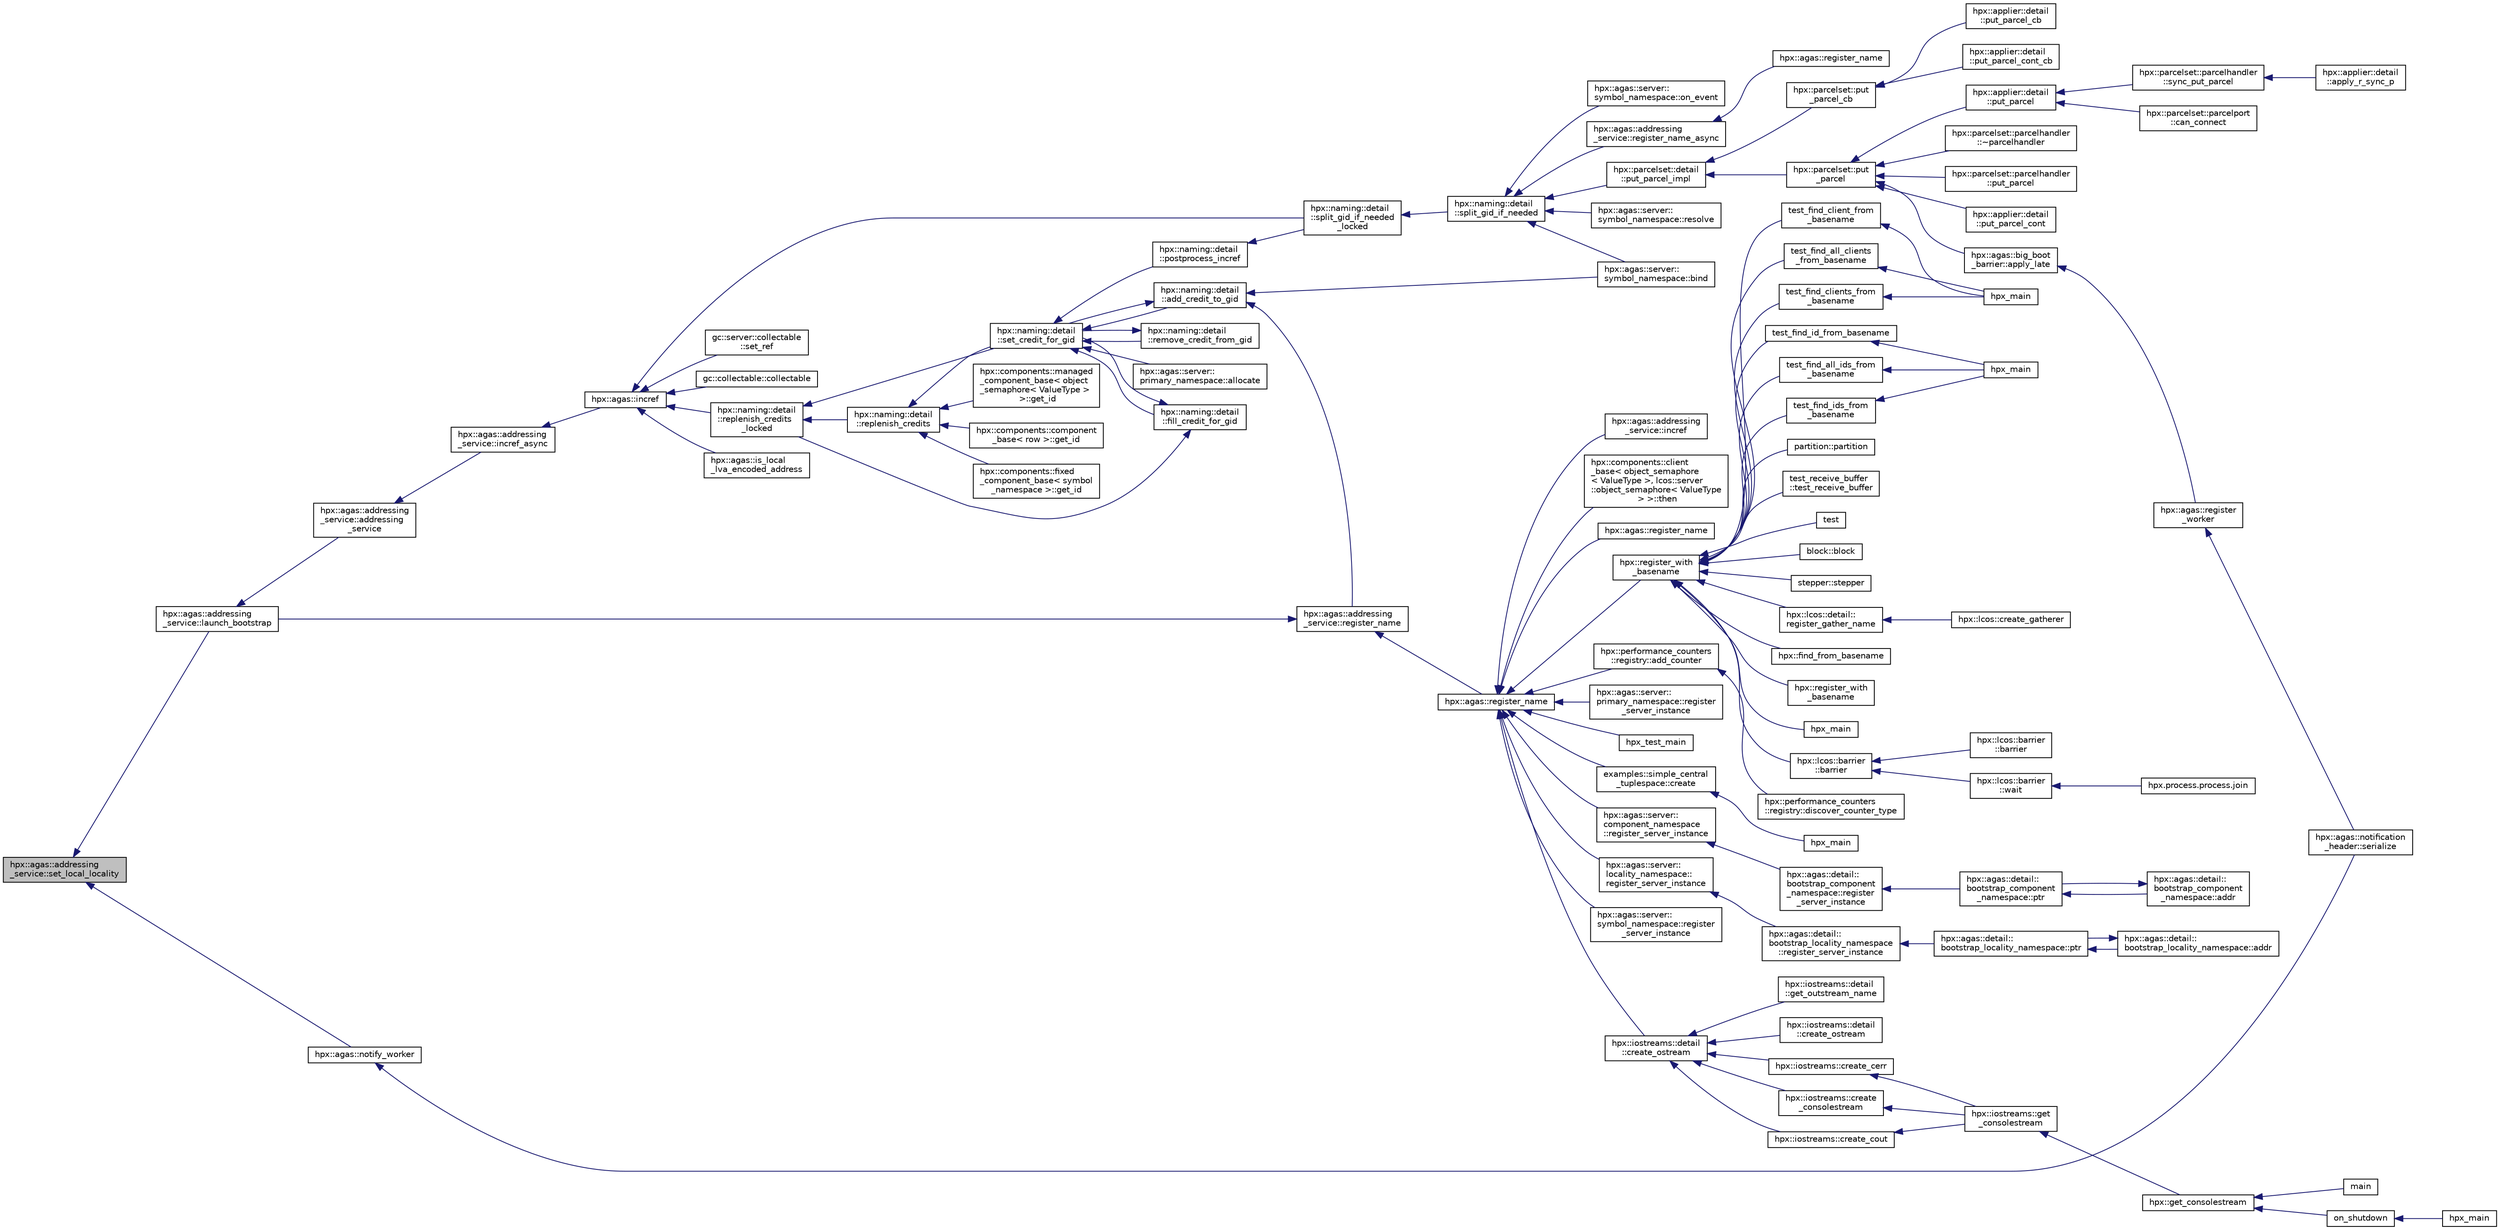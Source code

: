 digraph "hpx::agas::addressing_service::set_local_locality"
{
  edge [fontname="Helvetica",fontsize="10",labelfontname="Helvetica",labelfontsize="10"];
  node [fontname="Helvetica",fontsize="10",shape=record];
  rankdir="LR";
  Node7116 [label="hpx::agas::addressing\l_service::set_local_locality",height=0.2,width=0.4,color="black", fillcolor="grey75", style="filled", fontcolor="black"];
  Node7116 -> Node7117 [dir="back",color="midnightblue",fontsize="10",style="solid",fontname="Helvetica"];
  Node7117 [label="hpx::agas::addressing\l_service::launch_bootstrap",height=0.2,width=0.4,color="black", fillcolor="white", style="filled",URL="$db/d58/structhpx_1_1agas_1_1addressing__service.html#a664380be3597d3ca31677b2ae5800e76"];
  Node7117 -> Node7118 [dir="back",color="midnightblue",fontsize="10",style="solid",fontname="Helvetica"];
  Node7118 [label="hpx::agas::addressing\l_service::addressing\l_service",height=0.2,width=0.4,color="black", fillcolor="white", style="filled",URL="$db/d58/structhpx_1_1agas_1_1addressing__service.html#a4cd885b12c530009f44f7372c197d54f"];
  Node7118 -> Node7119 [dir="back",color="midnightblue",fontsize="10",style="solid",fontname="Helvetica"];
  Node7119 [label="hpx::agas::addressing\l_service::incref_async",height=0.2,width=0.4,color="black", fillcolor="white", style="filled",URL="$db/d58/structhpx_1_1agas_1_1addressing__service.html#adae9df2634cf648f129f203c3678c1c1",tooltip="Increment the global reference count for the given id. "];
  Node7119 -> Node7120 [dir="back",color="midnightblue",fontsize="10",style="solid",fontname="Helvetica"];
  Node7120 [label="hpx::agas::incref",height=0.2,width=0.4,color="black", fillcolor="white", style="filled",URL="$dc/d54/namespacehpx_1_1agas.html#aad81d2ea721c1a5692e243ef07bf164f"];
  Node7120 -> Node7121 [dir="back",color="midnightblue",fontsize="10",style="solid",fontname="Helvetica"];
  Node7121 [label="hpx::agas::is_local\l_lva_encoded_address",height=0.2,width=0.4,color="black", fillcolor="white", style="filled",URL="$dc/d54/namespacehpx_1_1agas.html#abb5e5584ed3b536ace8e3f58415e24c2"];
  Node7120 -> Node7122 [dir="back",color="midnightblue",fontsize="10",style="solid",fontname="Helvetica"];
  Node7122 [label="gc::server::collectable\l::set_ref",height=0.2,width=0.4,color="black", fillcolor="white", style="filled",URL="$da/d76/structgc_1_1server_1_1collectable.html#a8e123e39f5a85da593dc15b5f872748d"];
  Node7120 -> Node7123 [dir="back",color="midnightblue",fontsize="10",style="solid",fontname="Helvetica"];
  Node7123 [label="gc::collectable::collectable",height=0.2,width=0.4,color="black", fillcolor="white", style="filled",URL="$da/d23/structgc_1_1collectable.html#a9ac791be34891330ff8192ac2ef68c7c"];
  Node7120 -> Node7124 [dir="back",color="midnightblue",fontsize="10",style="solid",fontname="Helvetica"];
  Node7124 [label="hpx::naming::detail\l::split_gid_if_needed\l_locked",height=0.2,width=0.4,color="black", fillcolor="white", style="filled",URL="$d5/d18/namespacehpx_1_1naming_1_1detail.html#a8a41d874bb719f702a76d483293d9d56"];
  Node7124 -> Node7125 [dir="back",color="midnightblue",fontsize="10",style="solid",fontname="Helvetica"];
  Node7125 [label="hpx::naming::detail\l::split_gid_if_needed",height=0.2,width=0.4,color="black", fillcolor="white", style="filled",URL="$d5/d18/namespacehpx_1_1naming_1_1detail.html#a106949fcb9087fb6bdca67d048d6568f"];
  Node7125 -> Node7126 [dir="back",color="midnightblue",fontsize="10",style="solid",fontname="Helvetica"];
  Node7126 [label="hpx::agas::addressing\l_service::register_name_async",height=0.2,width=0.4,color="black", fillcolor="white", style="filled",URL="$db/d58/structhpx_1_1agas_1_1addressing__service.html#adfd0ce835927a3c0396b6fc9e9fbb3cf"];
  Node7126 -> Node7127 [dir="back",color="midnightblue",fontsize="10",style="solid",fontname="Helvetica"];
  Node7127 [label="hpx::agas::register_name",height=0.2,width=0.4,color="black", fillcolor="white", style="filled",URL="$dc/d54/namespacehpx_1_1agas.html#adc43905ef74ad9948375f3948b64fc2f"];
  Node7125 -> Node7128 [dir="back",color="midnightblue",fontsize="10",style="solid",fontname="Helvetica"];
  Node7128 [label="hpx::parcelset::detail\l::put_parcel_impl",height=0.2,width=0.4,color="black", fillcolor="white", style="filled",URL="$dc/d4e/namespacehpx_1_1parcelset_1_1detail.html#a0dfe29365976960c7f5db6388e8ce603"];
  Node7128 -> Node7129 [dir="back",color="midnightblue",fontsize="10",style="solid",fontname="Helvetica"];
  Node7129 [label="hpx::parcelset::put\l_parcel",height=0.2,width=0.4,color="black", fillcolor="white", style="filled",URL="$d4/d41/namespacehpx_1_1parcelset.html#a53a9f5c6cf260dc8d06d194c96182b65"];
  Node7129 -> Node7130 [dir="back",color="midnightblue",fontsize="10",style="solid",fontname="Helvetica"];
  Node7130 [label="hpx::applier::detail\l::put_parcel",height=0.2,width=0.4,color="black", fillcolor="white", style="filled",URL="$d1/d2a/namespacehpx_1_1applier_1_1detail.html#a4d568b8071bb894a09fabfba232c2663"];
  Node7130 -> Node7131 [dir="back",color="midnightblue",fontsize="10",style="solid",fontname="Helvetica"];
  Node7131 [label="hpx::parcelset::parcelhandler\l::sync_put_parcel",height=0.2,width=0.4,color="black", fillcolor="white", style="filled",URL="$d4/d2f/classhpx_1_1parcelset_1_1parcelhandler.html#ad478f8b244ec822fcbcb84aa67b17497"];
  Node7131 -> Node7132 [dir="back",color="midnightblue",fontsize="10",style="solid",fontname="Helvetica"];
  Node7132 [label="hpx::applier::detail\l::apply_r_sync_p",height=0.2,width=0.4,color="black", fillcolor="white", style="filled",URL="$d1/d2a/namespacehpx_1_1applier_1_1detail.html#ab69485311adeb590afa621a4b4be595d"];
  Node7130 -> Node7133 [dir="back",color="midnightblue",fontsize="10",style="solid",fontname="Helvetica"];
  Node7133 [label="hpx::parcelset::parcelport\l::can_connect",height=0.2,width=0.4,color="black", fillcolor="white", style="filled",URL="$d9/d67/classhpx_1_1parcelset_1_1parcelport.html#a68bd6750625124e4de6309e74283a767"];
  Node7129 -> Node7134 [dir="back",color="midnightblue",fontsize="10",style="solid",fontname="Helvetica"];
  Node7134 [label="hpx::applier::detail\l::put_parcel_cont",height=0.2,width=0.4,color="black", fillcolor="white", style="filled",URL="$d1/d2a/namespacehpx_1_1applier_1_1detail.html#aa5119ce6a8f642d2bacf23dc42ade0f9"];
  Node7129 -> Node7135 [dir="back",color="midnightblue",fontsize="10",style="solid",fontname="Helvetica"];
  Node7135 [label="hpx::agas::big_boot\l_barrier::apply_late",height=0.2,width=0.4,color="black", fillcolor="white", style="filled",URL="$d8/db6/structhpx_1_1agas_1_1big__boot__barrier.html#a9148a04a25bea5a37d77b3ff20e1ebfb"];
  Node7135 -> Node7136 [dir="back",color="midnightblue",fontsize="10",style="solid",fontname="Helvetica"];
  Node7136 [label="hpx::agas::register\l_worker",height=0.2,width=0.4,color="black", fillcolor="white", style="filled",URL="$dc/d54/namespacehpx_1_1agas.html#a3c98dc053a97fca0f3f3b5719d9f8336"];
  Node7136 -> Node7137 [dir="back",color="midnightblue",fontsize="10",style="solid",fontname="Helvetica"];
  Node7137 [label="hpx::agas::notification\l_header::serialize",height=0.2,width=0.4,color="black", fillcolor="white", style="filled",URL="$de/dae/structhpx_1_1agas_1_1notification__header.html#aa028cf0e80baf9259523c340c4568634"];
  Node7129 -> Node7138 [dir="back",color="midnightblue",fontsize="10",style="solid",fontname="Helvetica"];
  Node7138 [label="hpx::parcelset::parcelhandler\l::~parcelhandler",height=0.2,width=0.4,color="black", fillcolor="white", style="filled",URL="$d4/d2f/classhpx_1_1parcelset_1_1parcelhandler.html#a938c1c4259b1be845dc0197465969a17"];
  Node7129 -> Node7139 [dir="back",color="midnightblue",fontsize="10",style="solid",fontname="Helvetica"];
  Node7139 [label="hpx::parcelset::parcelhandler\l::put_parcel",height=0.2,width=0.4,color="black", fillcolor="white", style="filled",URL="$d4/d2f/classhpx_1_1parcelset_1_1parcelhandler.html#aad45344f98c3f15456325c7270ae5ade"];
  Node7128 -> Node7140 [dir="back",color="midnightblue",fontsize="10",style="solid",fontname="Helvetica"];
  Node7140 [label="hpx::parcelset::put\l_parcel_cb",height=0.2,width=0.4,color="black", fillcolor="white", style="filled",URL="$d4/d41/namespacehpx_1_1parcelset.html#a44a60f48094a44cbb7f52b7807dc56ff"];
  Node7140 -> Node7141 [dir="back",color="midnightblue",fontsize="10",style="solid",fontname="Helvetica"];
  Node7141 [label="hpx::applier::detail\l::put_parcel_cb",height=0.2,width=0.4,color="black", fillcolor="white", style="filled",URL="$d1/d2a/namespacehpx_1_1applier_1_1detail.html#a96b7471f7a59fa4d3d298e562507c339"];
  Node7140 -> Node7142 [dir="back",color="midnightblue",fontsize="10",style="solid",fontname="Helvetica"];
  Node7142 [label="hpx::applier::detail\l::put_parcel_cont_cb",height=0.2,width=0.4,color="black", fillcolor="white", style="filled",URL="$d1/d2a/namespacehpx_1_1applier_1_1detail.html#acb5d7569cd53998c51e4b48f09d62e83"];
  Node7125 -> Node7143 [dir="back",color="midnightblue",fontsize="10",style="solid",fontname="Helvetica"];
  Node7143 [label="hpx::agas::server::\lsymbol_namespace::bind",height=0.2,width=0.4,color="black", fillcolor="white", style="filled",URL="$dc/da6/structhpx_1_1agas_1_1server_1_1symbol__namespace.html#a229ead0876ac8c5754793a2ca68de559"];
  Node7125 -> Node7144 [dir="back",color="midnightblue",fontsize="10",style="solid",fontname="Helvetica"];
  Node7144 [label="hpx::agas::server::\lsymbol_namespace::resolve",height=0.2,width=0.4,color="black", fillcolor="white", style="filled",URL="$dc/da6/structhpx_1_1agas_1_1server_1_1symbol__namespace.html#aec3fc24e40dc96142eb77537945e92d5"];
  Node7125 -> Node7145 [dir="back",color="midnightblue",fontsize="10",style="solid",fontname="Helvetica"];
  Node7145 [label="hpx::agas::server::\lsymbol_namespace::on_event",height=0.2,width=0.4,color="black", fillcolor="white", style="filled",URL="$dc/da6/structhpx_1_1agas_1_1server_1_1symbol__namespace.html#abbfcf18e8d40612e4fa618a39a2fc492"];
  Node7120 -> Node7146 [dir="back",color="midnightblue",fontsize="10",style="solid",fontname="Helvetica"];
  Node7146 [label="hpx::naming::detail\l::replenish_credits\l_locked",height=0.2,width=0.4,color="black", fillcolor="white", style="filled",URL="$d5/d18/namespacehpx_1_1naming_1_1detail.html#a011ed4fa9a2f4d4319adc54943fa03d6"];
  Node7146 -> Node7147 [dir="back",color="midnightblue",fontsize="10",style="solid",fontname="Helvetica"];
  Node7147 [label="hpx::naming::detail\l::replenish_credits",height=0.2,width=0.4,color="black", fillcolor="white", style="filled",URL="$d5/d18/namespacehpx_1_1naming_1_1detail.html#aab806d937bd01894af129d3d3cbb22f4"];
  Node7147 -> Node7148 [dir="back",color="midnightblue",fontsize="10",style="solid",fontname="Helvetica"];
  Node7148 [label="hpx::components::component\l_base\< row \>::get_id",height=0.2,width=0.4,color="black", fillcolor="white", style="filled",URL="$d2/de6/classhpx_1_1components_1_1component__base.html#a4c8fd93514039bdf01c48d66d82b19cd"];
  Node7147 -> Node7149 [dir="back",color="midnightblue",fontsize="10",style="solid",fontname="Helvetica"];
  Node7149 [label="hpx::components::fixed\l_component_base\< symbol\l_namespace \>::get_id",height=0.2,width=0.4,color="black", fillcolor="white", style="filled",URL="$df/dfd/classhpx_1_1components_1_1fixed__component__base.html#a3066d2c2779a65cd20ce98b87e4dd4c2"];
  Node7147 -> Node7150 [dir="back",color="midnightblue",fontsize="10",style="solid",fontname="Helvetica"];
  Node7150 [label="hpx::components::managed\l_component_base\< object\l_semaphore\< ValueType \>\l \>::get_id",height=0.2,width=0.4,color="black", fillcolor="white", style="filled",URL="$d1/d7b/classhpx_1_1components_1_1managed__component__base.html#ac026850ad861e1da5393943cf5751708"];
  Node7147 -> Node7151 [dir="back",color="midnightblue",fontsize="10",style="solid",fontname="Helvetica"];
  Node7151 [label="hpx::naming::detail\l::set_credit_for_gid",height=0.2,width=0.4,color="black", fillcolor="white", style="filled",URL="$d5/d18/namespacehpx_1_1naming_1_1detail.html#a87703193ff814a4e1c912e98e655ec51"];
  Node7151 -> Node7152 [dir="back",color="midnightblue",fontsize="10",style="solid",fontname="Helvetica"];
  Node7152 [label="hpx::naming::detail\l::postprocess_incref",height=0.2,width=0.4,color="black", fillcolor="white", style="filled",URL="$d5/d18/namespacehpx_1_1naming_1_1detail.html#a9d2708b2b1a4087d64195137b077ef1d"];
  Node7152 -> Node7124 [dir="back",color="midnightblue",fontsize="10",style="solid",fontname="Helvetica"];
  Node7151 -> Node7153 [dir="back",color="midnightblue",fontsize="10",style="solid",fontname="Helvetica"];
  Node7153 [label="hpx::naming::detail\l::add_credit_to_gid",height=0.2,width=0.4,color="black", fillcolor="white", style="filled",URL="$d5/d18/namespacehpx_1_1naming_1_1detail.html#ab13848a91587535a393be4def980e832"];
  Node7153 -> Node7154 [dir="back",color="midnightblue",fontsize="10",style="solid",fontname="Helvetica"];
  Node7154 [label="hpx::agas::addressing\l_service::register_name",height=0.2,width=0.4,color="black", fillcolor="white", style="filled",URL="$db/d58/structhpx_1_1agas_1_1addressing__service.html#a5929d7fd681a5ed692bfbeaa503fc32d",tooltip="Register a global name with a global address (id) "];
  Node7154 -> Node7117 [dir="back",color="midnightblue",fontsize="10",style="solid",fontname="Helvetica"];
  Node7154 -> Node7155 [dir="back",color="midnightblue",fontsize="10",style="solid",fontname="Helvetica"];
  Node7155 [label="hpx::agas::register_name",height=0.2,width=0.4,color="black", fillcolor="white", style="filled",URL="$dc/d54/namespacehpx_1_1agas.html#a3812793adbf5e7d8c6b468595ac0823f"];
  Node7155 -> Node7156 [dir="back",color="midnightblue",fontsize="10",style="solid",fontname="Helvetica"];
  Node7156 [label="hpx::register_with\l_basename",height=0.2,width=0.4,color="black", fillcolor="white", style="filled",URL="$d8/d83/namespacehpx.html#acf88178dc8c98cb0d7396325b3ccffdd",tooltip="Register the given id using the given base name. "];
  Node7156 -> Node7157 [dir="back",color="midnightblue",fontsize="10",style="solid",fontname="Helvetica"];
  Node7157 [label="stepper::stepper",height=0.2,width=0.4,color="black", fillcolor="white", style="filled",URL="$d0/da6/structstepper.html#a3d3b661e2502d80c80775c190f5585e2"];
  Node7156 -> Node7158 [dir="back",color="midnightblue",fontsize="10",style="solid",fontname="Helvetica"];
  Node7158 [label="hpx::lcos::barrier\l::barrier",height=0.2,width=0.4,color="black", fillcolor="white", style="filled",URL="$d9/dab/classhpx_1_1lcos_1_1barrier.html#ae8e5bad1b2828970404b5d280137d579"];
  Node7158 -> Node7159 [dir="back",color="midnightblue",fontsize="10",style="solid",fontname="Helvetica"];
  Node7159 [label="hpx::lcos::barrier\l::barrier",height=0.2,width=0.4,color="black", fillcolor="white", style="filled",URL="$d9/dab/classhpx_1_1lcos_1_1barrier.html#a8a9fc05508fad7cd1d8014bee0e1d221"];
  Node7158 -> Node7160 [dir="back",color="midnightblue",fontsize="10",style="solid",fontname="Helvetica"];
  Node7160 [label="hpx::lcos::barrier\l::wait",height=0.2,width=0.4,color="black", fillcolor="white", style="filled",URL="$d9/dab/classhpx_1_1lcos_1_1barrier.html#a1fcac5ce49dd1b9800affc8c8b84e4c9"];
  Node7160 -> Node7161 [dir="back",color="midnightblue",fontsize="10",style="solid",fontname="Helvetica"];
  Node7161 [label="hpx.process.process.join",height=0.2,width=0.4,color="black", fillcolor="white", style="filled",URL="$d3/d41/classhpx_1_1process_1_1process.html#acc7ec4687f3bf5ae121ef7b494d991d8"];
  Node7156 -> Node7162 [dir="back",color="midnightblue",fontsize="10",style="solid",fontname="Helvetica"];
  Node7162 [label="hpx::find_from_basename",height=0.2,width=0.4,color="black", fillcolor="white", style="filled",URL="$d8/d83/namespacehpx.html#a02d4c4317d9d663b22c2e47aab0b56df",tooltip="Return registered id from the given base name and sequence number. "];
  Node7156 -> Node7163 [dir="back",color="midnightblue",fontsize="10",style="solid",fontname="Helvetica"];
  Node7163 [label="hpx::register_with\l_basename",height=0.2,width=0.4,color="black", fillcolor="white", style="filled",URL="$d8/d83/namespacehpx.html#a09a6c6ffc84d21df225c3f5730de31d0"];
  Node7156 -> Node7164 [dir="back",color="midnightblue",fontsize="10",style="solid",fontname="Helvetica"];
  Node7164 [label="hpx_main",height=0.2,width=0.4,color="black", fillcolor="white", style="filled",URL="$db/d8d/duplicate__id__registration__1596_8cpp.html#aefd26dd818037509b2241068d57e3e1d"];
  Node7156 -> Node7165 [dir="back",color="midnightblue",fontsize="10",style="solid",fontname="Helvetica"];
  Node7165 [label="test_find_all_clients\l_from_basename",height=0.2,width=0.4,color="black", fillcolor="white", style="filled",URL="$dc/d15/find__clients__from__prefix_8cpp.html#aa57a9747db04f3feb78e2e423232d1f9"];
  Node7165 -> Node7166 [dir="back",color="midnightblue",fontsize="10",style="solid",fontname="Helvetica"];
  Node7166 [label="hpx_main",height=0.2,width=0.4,color="black", fillcolor="white", style="filled",URL="$dc/d15/find__clients__from__prefix_8cpp.html#aefd26dd818037509b2241068d57e3e1d"];
  Node7156 -> Node7167 [dir="back",color="midnightblue",fontsize="10",style="solid",fontname="Helvetica"];
  Node7167 [label="test_find_clients_from\l_basename",height=0.2,width=0.4,color="black", fillcolor="white", style="filled",URL="$dc/d15/find__clients__from__prefix_8cpp.html#a6fef840f56014443521cc99c2d9d781c"];
  Node7167 -> Node7166 [dir="back",color="midnightblue",fontsize="10",style="solid",fontname="Helvetica"];
  Node7156 -> Node7168 [dir="back",color="midnightblue",fontsize="10",style="solid",fontname="Helvetica"];
  Node7168 [label="test_find_client_from\l_basename",height=0.2,width=0.4,color="black", fillcolor="white", style="filled",URL="$dc/d15/find__clients__from__prefix_8cpp.html#a61a7f45bc9dd018d57ea2230824dab25"];
  Node7168 -> Node7166 [dir="back",color="midnightblue",fontsize="10",style="solid",fontname="Helvetica"];
  Node7156 -> Node7169 [dir="back",color="midnightblue",fontsize="10",style="solid",fontname="Helvetica"];
  Node7169 [label="test_find_all_ids_from\l_basename",height=0.2,width=0.4,color="black", fillcolor="white", style="filled",URL="$dc/df3/find__ids__from__prefix_8cpp.html#a369302d85871c563e109f575d4c3d29c"];
  Node7169 -> Node7170 [dir="back",color="midnightblue",fontsize="10",style="solid",fontname="Helvetica"];
  Node7170 [label="hpx_main",height=0.2,width=0.4,color="black", fillcolor="white", style="filled",URL="$dc/df3/find__ids__from__prefix_8cpp.html#aefd26dd818037509b2241068d57e3e1d"];
  Node7156 -> Node7171 [dir="back",color="midnightblue",fontsize="10",style="solid",fontname="Helvetica"];
  Node7171 [label="test_find_ids_from\l_basename",height=0.2,width=0.4,color="black", fillcolor="white", style="filled",URL="$dc/df3/find__ids__from__prefix_8cpp.html#a4526a7a41c258e2aedcdabd4ece4f4ba"];
  Node7171 -> Node7170 [dir="back",color="midnightblue",fontsize="10",style="solid",fontname="Helvetica"];
  Node7156 -> Node7172 [dir="back",color="midnightblue",fontsize="10",style="solid",fontname="Helvetica"];
  Node7172 [label="test_find_id_from_basename",height=0.2,width=0.4,color="black", fillcolor="white", style="filled",URL="$dc/df3/find__ids__from__prefix_8cpp.html#a35b932e250f78d774db87c971e42adce"];
  Node7172 -> Node7170 [dir="back",color="midnightblue",fontsize="10",style="solid",fontname="Helvetica"];
  Node7156 -> Node7173 [dir="back",color="midnightblue",fontsize="10",style="solid",fontname="Helvetica"];
  Node7173 [label="hpx::lcos::detail::\lregister_gather_name",height=0.2,width=0.4,color="black", fillcolor="white", style="filled",URL="$d4/d6c/namespacehpx_1_1lcos_1_1detail.html#afb3d3eafe04150308d004869a96242b3"];
  Node7173 -> Node7174 [dir="back",color="midnightblue",fontsize="10",style="solid",fontname="Helvetica"];
  Node7174 [label="hpx::lcos::create_gatherer",height=0.2,width=0.4,color="black", fillcolor="white", style="filled",URL="$d2/dc9/namespacehpx_1_1lcos.html#aaa3e2a825ca566eee4e3c0cfc19b5dc3"];
  Node7156 -> Node7175 [dir="back",color="midnightblue",fontsize="10",style="solid",fontname="Helvetica"];
  Node7175 [label="partition::partition",height=0.2,width=0.4,color="black", fillcolor="white", style="filled",URL="$d3/d98/structpartition.html#a949115c70a8ed7802ec756677063507b"];
  Node7156 -> Node7176 [dir="back",color="midnightblue",fontsize="10",style="solid",fontname="Helvetica"];
  Node7176 [label="test_receive_buffer\l::test_receive_buffer",height=0.2,width=0.4,color="black", fillcolor="white", style="filled",URL="$d1/d2e/structtest__receive__buffer.html#a501e8703c3a9d33b23c67cc3782a3052"];
  Node7156 -> Node7177 [dir="back",color="midnightblue",fontsize="10",style="solid",fontname="Helvetica"];
  Node7177 [label="test",height=0.2,width=0.4,color="black", fillcolor="white", style="filled",URL="$db/d95/register__with__basename__1804_8cpp.html#ae1a3968e7947464bee7714f6d43b7002"];
  Node7156 -> Node7178 [dir="back",color="midnightblue",fontsize="10",style="solid",fontname="Helvetica"];
  Node7178 [label="block::block",height=0.2,width=0.4,color="black", fillcolor="white", style="filled",URL="$d1/d7f/structblock.html#ad2fe04030b850ffa3f213c85f848c0c9"];
  Node7155 -> Node7179 [dir="back",color="midnightblue",fontsize="10",style="solid",fontname="Helvetica"];
  Node7179 [label="hpx::agas::addressing\l_service::incref",height=0.2,width=0.4,color="black", fillcolor="white", style="filled",URL="$db/d58/structhpx_1_1agas_1_1addressing__service.html#a77add8ef493b3ff577876bbbde8b2ead"];
  Node7155 -> Node7180 [dir="back",color="midnightblue",fontsize="10",style="solid",fontname="Helvetica"];
  Node7180 [label="hpx::components::client\l_base\< object_semaphore\l\< ValueType \>, lcos::server\l::object_semaphore\< ValueType\l \> \>::then",height=0.2,width=0.4,color="black", fillcolor="white", style="filled",URL="$d9/dad/classhpx_1_1components_1_1client__base.html#a195e205b5917c50455e9eab169045a2f"];
  Node7155 -> Node7181 [dir="back",color="midnightblue",fontsize="10",style="solid",fontname="Helvetica"];
  Node7181 [label="hpx::agas::server::\lcomponent_namespace\l::register_server_instance",height=0.2,width=0.4,color="black", fillcolor="white", style="filled",URL="$d4/dc8/structhpx_1_1agas_1_1server_1_1component__namespace.html#aa114cf679cc56f70c05ab18aff971ecb"];
  Node7181 -> Node7182 [dir="back",color="midnightblue",fontsize="10",style="solid",fontname="Helvetica"];
  Node7182 [label="hpx::agas::detail::\lbootstrap_component\l_namespace::register\l_server_instance",height=0.2,width=0.4,color="black", fillcolor="white", style="filled",URL="$d4/db7/structhpx_1_1agas_1_1detail_1_1bootstrap__component__namespace.html#abbc31dcbeb87361092d40afcfbd456b8"];
  Node7182 -> Node7183 [dir="back",color="midnightblue",fontsize="10",style="solid",fontname="Helvetica"];
  Node7183 [label="hpx::agas::detail::\lbootstrap_component\l_namespace::ptr",height=0.2,width=0.4,color="black", fillcolor="white", style="filled",URL="$d4/db7/structhpx_1_1agas_1_1detail_1_1bootstrap__component__namespace.html#a2ddc1b51e40d6b5c32f7eeba52a7527d"];
  Node7183 -> Node7184 [dir="back",color="midnightblue",fontsize="10",style="solid",fontname="Helvetica"];
  Node7184 [label="hpx::agas::detail::\lbootstrap_component\l_namespace::addr",height=0.2,width=0.4,color="black", fillcolor="white", style="filled",URL="$d4/db7/structhpx_1_1agas_1_1detail_1_1bootstrap__component__namespace.html#a4947343cef580d3a72f9fcb6803a54b1"];
  Node7184 -> Node7183 [dir="back",color="midnightblue",fontsize="10",style="solid",fontname="Helvetica"];
  Node7155 -> Node7185 [dir="back",color="midnightblue",fontsize="10",style="solid",fontname="Helvetica"];
  Node7185 [label="hpx::agas::register_name",height=0.2,width=0.4,color="black", fillcolor="white", style="filled",URL="$dc/d54/namespacehpx_1_1agas.html#a2430195ce3eb5a044693ffff42ac4124"];
  Node7155 -> Node7186 [dir="back",color="midnightblue",fontsize="10",style="solid",fontname="Helvetica"];
  Node7186 [label="hpx::agas::server::\llocality_namespace::\lregister_server_instance",height=0.2,width=0.4,color="black", fillcolor="white", style="filled",URL="$dc/d72/structhpx_1_1agas_1_1server_1_1locality__namespace.html#af1491746c7368e3824c99bc100f18734"];
  Node7186 -> Node7187 [dir="back",color="midnightblue",fontsize="10",style="solid",fontname="Helvetica"];
  Node7187 [label="hpx::agas::detail::\lbootstrap_locality_namespace\l::register_server_instance",height=0.2,width=0.4,color="black", fillcolor="white", style="filled",URL="$d2/d28/structhpx_1_1agas_1_1detail_1_1bootstrap__locality__namespace.html#ae300573bed5ba4de244854736bc93372"];
  Node7187 -> Node7188 [dir="back",color="midnightblue",fontsize="10",style="solid",fontname="Helvetica"];
  Node7188 [label="hpx::agas::detail::\lbootstrap_locality_namespace::ptr",height=0.2,width=0.4,color="black", fillcolor="white", style="filled",URL="$d2/d28/structhpx_1_1agas_1_1detail_1_1bootstrap__locality__namespace.html#a5d4dcef228d9a8e6040f2e404546a7b8"];
  Node7188 -> Node7189 [dir="back",color="midnightblue",fontsize="10",style="solid",fontname="Helvetica"];
  Node7189 [label="hpx::agas::detail::\lbootstrap_locality_namespace::addr",height=0.2,width=0.4,color="black", fillcolor="white", style="filled",URL="$d2/d28/structhpx_1_1agas_1_1detail_1_1bootstrap__locality__namespace.html#a6a5b1a39f25283d49aae9a42b5c4388a"];
  Node7189 -> Node7188 [dir="back",color="midnightblue",fontsize="10",style="solid",fontname="Helvetica"];
  Node7155 -> Node7190 [dir="back",color="midnightblue",fontsize="10",style="solid",fontname="Helvetica"];
  Node7190 [label="hpx::agas::server::\lprimary_namespace::register\l_server_instance",height=0.2,width=0.4,color="black", fillcolor="white", style="filled",URL="$d7/d3a/structhpx_1_1agas_1_1server_1_1primary__namespace.html#a8d3a53331e87a1a6a16a53a0f5c5d759"];
  Node7155 -> Node7191 [dir="back",color="midnightblue",fontsize="10",style="solid",fontname="Helvetica"];
  Node7191 [label="hpx_test_main",height=0.2,width=0.4,color="black", fillcolor="white", style="filled",URL="$d9/deb/refcnted__symbol__to__local__object_8cpp.html#a9a1c75cfa4bc8637fb9e22dfdca0891a"];
  Node7155 -> Node7192 [dir="back",color="midnightblue",fontsize="10",style="solid",fontname="Helvetica"];
  Node7192 [label="hpx::performance_counters\l::registry::add_counter",height=0.2,width=0.4,color="black", fillcolor="white", style="filled",URL="$d2/d02/classhpx_1_1performance__counters_1_1registry.html#a161780fff85c669515be3253f0e29fa5",tooltip="Add an existing performance counter instance to the registry. "];
  Node7192 -> Node7193 [dir="back",color="midnightblue",fontsize="10",style="solid",fontname="Helvetica"];
  Node7193 [label="hpx::performance_counters\l::registry::discover_counter_type",height=0.2,width=0.4,color="black", fillcolor="white", style="filled",URL="$d2/d02/classhpx_1_1performance__counters_1_1registry.html#af060ad9ba59fefe302c89bd8e80227d9"];
  Node7155 -> Node7194 [dir="back",color="midnightblue",fontsize="10",style="solid",fontname="Helvetica"];
  Node7194 [label="examples::simple_central\l_tuplespace::create",height=0.2,width=0.4,color="black", fillcolor="white", style="filled",URL="$d5/d1b/classexamples_1_1simple__central__tuplespace.html#a56c807f1fdd13e282e0ab8f45fdcf0b7"];
  Node7194 -> Node7195 [dir="back",color="midnightblue",fontsize="10",style="solid",fontname="Helvetica"];
  Node7195 [label="hpx_main",height=0.2,width=0.4,color="black", fillcolor="white", style="filled",URL="$d1/d7b/simple__central__tuplespace__client_8cpp.html#aefd26dd818037509b2241068d57e3e1d"];
  Node7155 -> Node7196 [dir="back",color="midnightblue",fontsize="10",style="solid",fontname="Helvetica"];
  Node7196 [label="hpx::iostreams::detail\l::create_ostream",height=0.2,width=0.4,color="black", fillcolor="white", style="filled",URL="$de/d26/namespacehpx_1_1iostreams_1_1detail.html#a2532c6c409d765cc96f0f062dd1807ea"];
  Node7196 -> Node7197 [dir="back",color="midnightblue",fontsize="10",style="solid",fontname="Helvetica"];
  Node7197 [label="hpx::iostreams::detail\l::get_outstream_name",height=0.2,width=0.4,color="black", fillcolor="white", style="filled",URL="$de/d26/namespacehpx_1_1iostreams_1_1detail.html#a4e5f42733aacfd1b6f845141cc8bd755"];
  Node7196 -> Node7198 [dir="back",color="midnightblue",fontsize="10",style="solid",fontname="Helvetica"];
  Node7198 [label="hpx::iostreams::detail\l::create_ostream",height=0.2,width=0.4,color="black", fillcolor="white", style="filled",URL="$de/d26/namespacehpx_1_1iostreams_1_1detail.html#a6a1ed0a7709d7cba5b0feb9d3752fb31"];
  Node7196 -> Node7199 [dir="back",color="midnightblue",fontsize="10",style="solid",fontname="Helvetica"];
  Node7199 [label="hpx::iostreams::create_cout",height=0.2,width=0.4,color="black", fillcolor="white", style="filled",URL="$dd/d1d/namespacehpx_1_1iostreams.html#a9a178fadf70f9b3c6f74274409a7bc69"];
  Node7199 -> Node7200 [dir="back",color="midnightblue",fontsize="10",style="solid",fontname="Helvetica"];
  Node7200 [label="hpx::iostreams::get\l_consolestream",height=0.2,width=0.4,color="black", fillcolor="white", style="filled",URL="$dd/d1d/namespacehpx_1_1iostreams.html#ac4a2ed792a4f5bdcb286ba83f5cd261d"];
  Node7200 -> Node7201 [dir="back",color="midnightblue",fontsize="10",style="solid",fontname="Helvetica"];
  Node7201 [label="hpx::get_consolestream",height=0.2,width=0.4,color="black", fillcolor="white", style="filled",URL="$d8/d83/namespacehpx.html#af305e0b2731f998440d87c7500187a11"];
  Node7201 -> Node7202 [dir="back",color="midnightblue",fontsize="10",style="solid",fontname="Helvetica"];
  Node7202 [label="main",height=0.2,width=0.4,color="black", fillcolor="white", style="filled",URL="$db/dd0/lost__output__2236_8cpp.html#a3c04138a5bfe5d72780bb7e82a18e627"];
  Node7201 -> Node7203 [dir="back",color="midnightblue",fontsize="10",style="solid",fontname="Helvetica"];
  Node7203 [label="on_shutdown",height=0.2,width=0.4,color="black", fillcolor="white", style="filled",URL="$de/d67/no__output__1173_8cpp.html#ada3655c097ed162539aadedb0de3673b"];
  Node7203 -> Node7204 [dir="back",color="midnightblue",fontsize="10",style="solid",fontname="Helvetica"];
  Node7204 [label="hpx_main",height=0.2,width=0.4,color="black", fillcolor="white", style="filled",URL="$de/d67/no__output__1173_8cpp.html#a4ca51ec94fa82421fc621b58eef7b01c"];
  Node7196 -> Node7205 [dir="back",color="midnightblue",fontsize="10",style="solid",fontname="Helvetica"];
  Node7205 [label="hpx::iostreams::create_cerr",height=0.2,width=0.4,color="black", fillcolor="white", style="filled",URL="$dd/d1d/namespacehpx_1_1iostreams.html#aecf4f2ddc53a24fe917ce7cca0bda378"];
  Node7205 -> Node7200 [dir="back",color="midnightblue",fontsize="10",style="solid",fontname="Helvetica"];
  Node7196 -> Node7206 [dir="back",color="midnightblue",fontsize="10",style="solid",fontname="Helvetica"];
  Node7206 [label="hpx::iostreams::create\l_consolestream",height=0.2,width=0.4,color="black", fillcolor="white", style="filled",URL="$dd/d1d/namespacehpx_1_1iostreams.html#ade2ebf54e04b80ddcf3c31dd0bad5ece"];
  Node7206 -> Node7200 [dir="back",color="midnightblue",fontsize="10",style="solid",fontname="Helvetica"];
  Node7155 -> Node7207 [dir="back",color="midnightblue",fontsize="10",style="solid",fontname="Helvetica"];
  Node7207 [label="hpx::agas::server::\lsymbol_namespace::register\l_server_instance",height=0.2,width=0.4,color="black", fillcolor="white", style="filled",URL="$dc/da6/structhpx_1_1agas_1_1server_1_1symbol__namespace.html#ac7de45f2a45cfccf925b88563f61efb0"];
  Node7153 -> Node7151 [dir="back",color="midnightblue",fontsize="10",style="solid",fontname="Helvetica"];
  Node7153 -> Node7143 [dir="back",color="midnightblue",fontsize="10",style="solid",fontname="Helvetica"];
  Node7151 -> Node7208 [dir="back",color="midnightblue",fontsize="10",style="solid",fontname="Helvetica"];
  Node7208 [label="hpx::naming::detail\l::remove_credit_from_gid",height=0.2,width=0.4,color="black", fillcolor="white", style="filled",URL="$d5/d18/namespacehpx_1_1naming_1_1detail.html#a3ccb4b028c2c757c0fabdfe58ac07e47"];
  Node7208 -> Node7151 [dir="back",color="midnightblue",fontsize="10",style="solid",fontname="Helvetica"];
  Node7151 -> Node7209 [dir="back",color="midnightblue",fontsize="10",style="solid",fontname="Helvetica"];
  Node7209 [label="hpx::naming::detail\l::fill_credit_for_gid",height=0.2,width=0.4,color="black", fillcolor="white", style="filled",URL="$d5/d18/namespacehpx_1_1naming_1_1detail.html#a3ec890e6a5b5c8fbd21b11dfe7e50352"];
  Node7209 -> Node7146 [dir="back",color="midnightblue",fontsize="10",style="solid",fontname="Helvetica"];
  Node7209 -> Node7151 [dir="back",color="midnightblue",fontsize="10",style="solid",fontname="Helvetica"];
  Node7151 -> Node7210 [dir="back",color="midnightblue",fontsize="10",style="solid",fontname="Helvetica"];
  Node7210 [label="hpx::agas::server::\lprimary_namespace::allocate",height=0.2,width=0.4,color="black", fillcolor="white", style="filled",URL="$d7/d3a/structhpx_1_1agas_1_1server_1_1primary__namespace.html#a87560fb730ac846b91fc7287dc4e247b"];
  Node7146 -> Node7151 [dir="back",color="midnightblue",fontsize="10",style="solid",fontname="Helvetica"];
  Node7116 -> Node7211 [dir="back",color="midnightblue",fontsize="10",style="solid",fontname="Helvetica"];
  Node7211 [label="hpx::agas::notify_worker",height=0.2,width=0.4,color="black", fillcolor="white", style="filled",URL="$dc/d54/namespacehpx_1_1agas.html#a9bf88ab8d54a369fb9ed0fd3157ef1e8"];
  Node7211 -> Node7137 [dir="back",color="midnightblue",fontsize="10",style="solid",fontname="Helvetica"];
}
